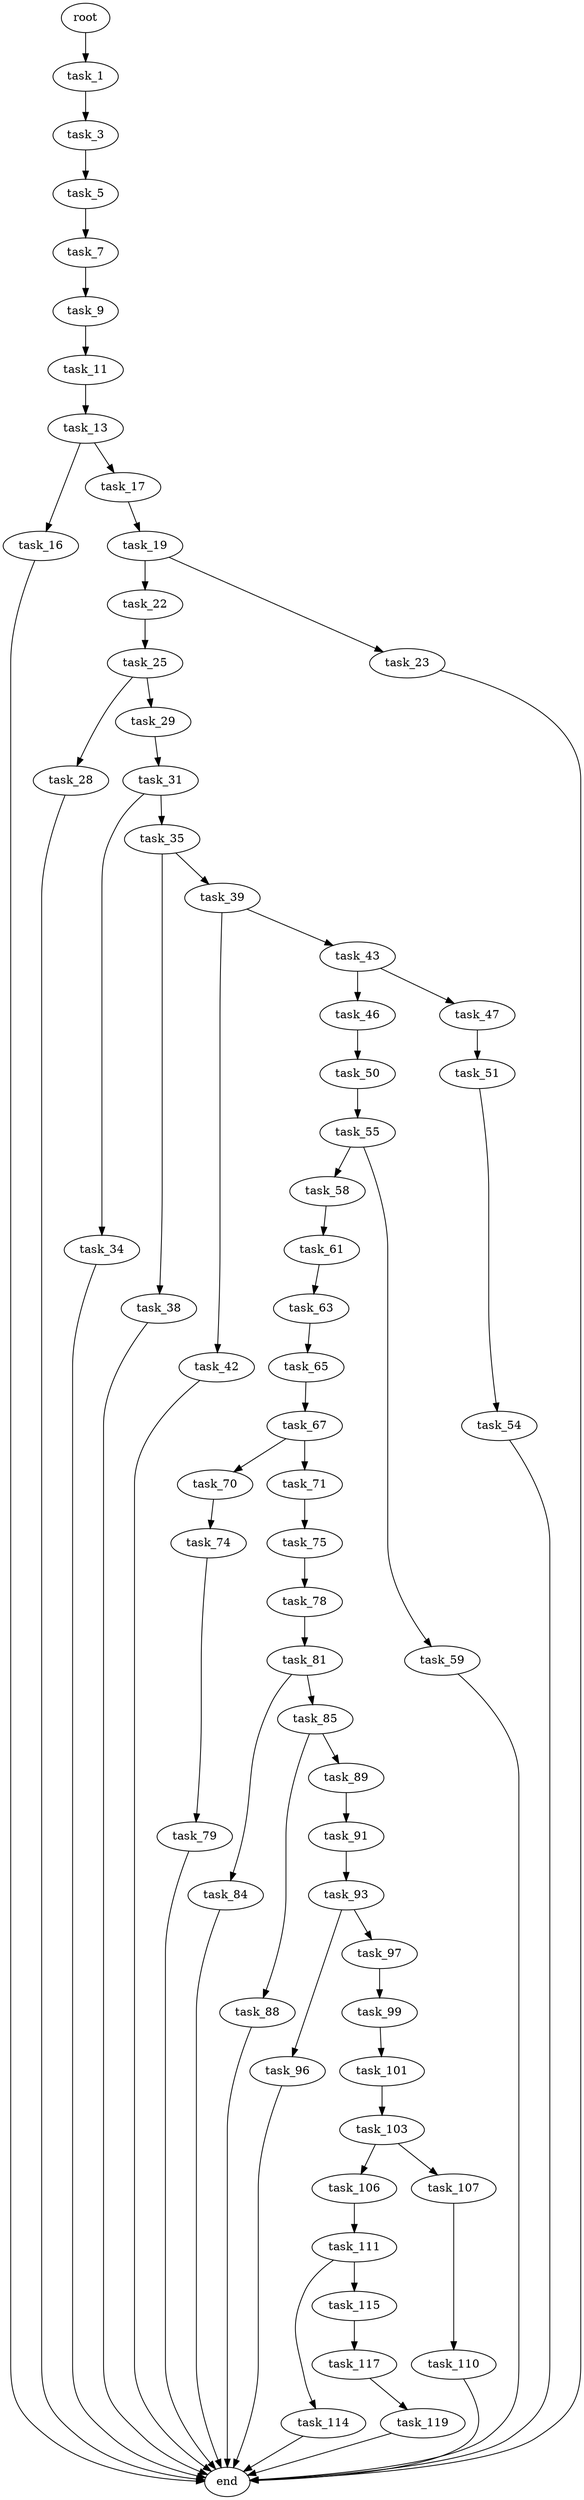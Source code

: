 digraph G {
  root [size="0.000000"];
  task_1 [size="1408057035546.000000"];
  task_3 [size="2245719415.000000"];
  task_5 [size="218217150799.000000"];
  task_7 [size="535853120886.000000"];
  task_9 [size="105116429820.000000"];
  task_11 [size="549755813888.000000"];
  task_13 [size="980157229.000000"];
  task_16 [size="134217728000.000000"];
  task_17 [size="34358976564.000000"];
  end [size="0.000000"];
  task_19 [size="9730013669.000000"];
  task_22 [size="869317283147.000000"];
  task_23 [size="4707262558.000000"];
  task_25 [size="28991029248.000000"];
  task_28 [size="1073741824000.000000"];
  task_29 [size="68719476736.000000"];
  task_31 [size="1121569930.000000"];
  task_34 [size="9167077720.000000"];
  task_35 [size="782757789696.000000"];
  task_38 [size="68719476736.000000"];
  task_39 [size="15607825768.000000"];
  task_42 [size="86424997584.000000"];
  task_43 [size="549755813888.000000"];
  task_46 [size="87247472308.000000"];
  task_47 [size="127013338480.000000"];
  task_50 [size="68719476736.000000"];
  task_51 [size="68719476736.000000"];
  task_55 [size="867023028248.000000"];
  task_54 [size="277399691010.000000"];
  task_58 [size="549755813888.000000"];
  task_59 [size="34819079397.000000"];
  task_61 [size="8589934592.000000"];
  task_63 [size="8589934592.000000"];
  task_65 [size="25500476432.000000"];
  task_67 [size="8589934592.000000"];
  task_70 [size="26252801597.000000"];
  task_71 [size="50903679370.000000"];
  task_74 [size="35631123967.000000"];
  task_75 [size="134217728000.000000"];
  task_79 [size="134217728000.000000"];
  task_78 [size="11256379954.000000"];
  task_81 [size="28991029248.000000"];
  task_84 [size="834662030488.000000"];
  task_85 [size="8589934592.000000"];
  task_88 [size="1263047437.000000"];
  task_89 [size="25796969764.000000"];
  task_91 [size="69546792378.000000"];
  task_93 [size="8589934592.000000"];
  task_96 [size="782757789696.000000"];
  task_97 [size="782757789696.000000"];
  task_99 [size="549755813888.000000"];
  task_101 [size="782757789696.000000"];
  task_103 [size="28991029248.000000"];
  task_106 [size="10282096430.000000"];
  task_107 [size="231928233984.000000"];
  task_111 [size="239726411957.000000"];
  task_110 [size="42540767890.000000"];
  task_114 [size="19088641202.000000"];
  task_115 [size="1397274236888.000000"];
  task_117 [size="1073741824000.000000"];
  task_119 [size="219438918560.000000"];

  root -> task_1 [size="1.000000"];
  task_1 -> task_3 [size="838860800.000000"];
  task_3 -> task_5 [size="75497472.000000"];
  task_5 -> task_7 [size="411041792.000000"];
  task_7 -> task_9 [size="838860800.000000"];
  task_9 -> task_11 [size="134217728.000000"];
  task_11 -> task_13 [size="536870912.000000"];
  task_13 -> task_16 [size="33554432.000000"];
  task_13 -> task_17 [size="33554432.000000"];
  task_16 -> end [size="1.000000"];
  task_17 -> task_19 [size="134217728.000000"];
  task_19 -> task_22 [size="301989888.000000"];
  task_19 -> task_23 [size="301989888.000000"];
  task_22 -> task_25 [size="679477248.000000"];
  task_23 -> end [size="1.000000"];
  task_25 -> task_28 [size="75497472.000000"];
  task_25 -> task_29 [size="75497472.000000"];
  task_28 -> end [size="1.000000"];
  task_29 -> task_31 [size="134217728.000000"];
  task_31 -> task_34 [size="134217728.000000"];
  task_31 -> task_35 [size="134217728.000000"];
  task_34 -> end [size="1.000000"];
  task_35 -> task_38 [size="679477248.000000"];
  task_35 -> task_39 [size="679477248.000000"];
  task_38 -> end [size="1.000000"];
  task_39 -> task_42 [size="301989888.000000"];
  task_39 -> task_43 [size="301989888.000000"];
  task_42 -> end [size="1.000000"];
  task_43 -> task_46 [size="536870912.000000"];
  task_43 -> task_47 [size="536870912.000000"];
  task_46 -> task_50 [size="75497472.000000"];
  task_47 -> task_51 [size="411041792.000000"];
  task_50 -> task_55 [size="134217728.000000"];
  task_51 -> task_54 [size="134217728.000000"];
  task_55 -> task_58 [size="536870912.000000"];
  task_55 -> task_59 [size="536870912.000000"];
  task_54 -> end [size="1.000000"];
  task_58 -> task_61 [size="536870912.000000"];
  task_59 -> end [size="1.000000"];
  task_61 -> task_63 [size="33554432.000000"];
  task_63 -> task_65 [size="33554432.000000"];
  task_65 -> task_67 [size="536870912.000000"];
  task_67 -> task_70 [size="33554432.000000"];
  task_67 -> task_71 [size="33554432.000000"];
  task_70 -> task_74 [size="679477248.000000"];
  task_71 -> task_75 [size="75497472.000000"];
  task_74 -> task_79 [size="679477248.000000"];
  task_75 -> task_78 [size="209715200.000000"];
  task_79 -> end [size="1.000000"];
  task_78 -> task_81 [size="209715200.000000"];
  task_81 -> task_84 [size="75497472.000000"];
  task_81 -> task_85 [size="75497472.000000"];
  task_84 -> end [size="1.000000"];
  task_85 -> task_88 [size="33554432.000000"];
  task_85 -> task_89 [size="33554432.000000"];
  task_88 -> end [size="1.000000"];
  task_89 -> task_91 [size="411041792.000000"];
  task_91 -> task_93 [size="209715200.000000"];
  task_93 -> task_96 [size="33554432.000000"];
  task_93 -> task_97 [size="33554432.000000"];
  task_96 -> end [size="1.000000"];
  task_97 -> task_99 [size="679477248.000000"];
  task_99 -> task_101 [size="536870912.000000"];
  task_101 -> task_103 [size="679477248.000000"];
  task_103 -> task_106 [size="75497472.000000"];
  task_103 -> task_107 [size="75497472.000000"];
  task_106 -> task_111 [size="536870912.000000"];
  task_107 -> task_110 [size="301989888.000000"];
  task_111 -> task_114 [size="301989888.000000"];
  task_111 -> task_115 [size="301989888.000000"];
  task_110 -> end [size="1.000000"];
  task_114 -> end [size="1.000000"];
  task_115 -> task_117 [size="838860800.000000"];
  task_117 -> task_119 [size="838860800.000000"];
  task_119 -> end [size="1.000000"];
}
